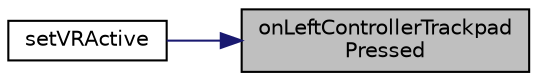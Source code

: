 digraph "onLeftControllerTrackpadPressed"
{
 // LATEX_PDF_SIZE
  bgcolor="transparent";
  edge [fontname="Helvetica",fontsize="10",labelfontname="Helvetica",labelfontsize="10"];
  node [fontname="Helvetica",fontsize="10",shape=record];
  rankdir="RL";
  Node1 [label="onLeftControllerTrackpad\lPressed",height=0.2,width=0.4,color="black", fillcolor="grey75", style="filled", fontcolor="black",tooltip=" "];
  Node1 -> Node2 [dir="back",color="midnightblue",fontsize="10",style="solid",fontname="Helvetica"];
  Node2 [label="setVRActive",height=0.2,width=0.4,color="black",URL="$class_slicer_p_r_i_s_m_1_1_resources_1_1_virtual_reality_helper_1_1_virtual_reality_helper.html#a0fced9bde49011e1670d601d82b16f43",tooltip=" "];
}

